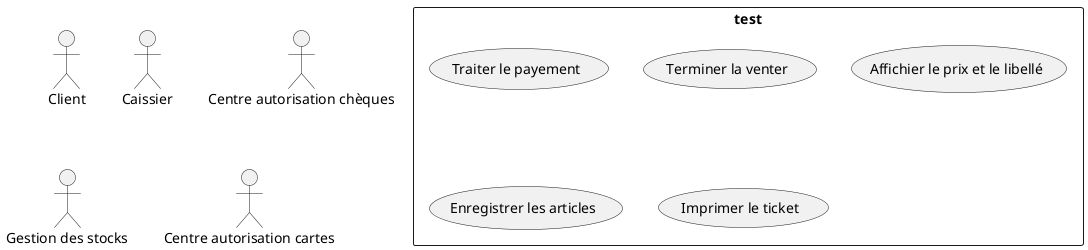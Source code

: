 @startuml "Ex2"

:Client: as client
:Caissier: as caissier
:Centre autorisation chèques: as cch
:Gestion des stocks: as gs
:Centre autorisation cartes: as cca

rectangle "test" {
	(Traiter le payement) as tp
	(Terminer la venter) as tv
	(Affichier le prix et le libellé) as apl
	(Enregistrer les articles) as ea
	(Imprimer le ticket) as it
}

@enduml